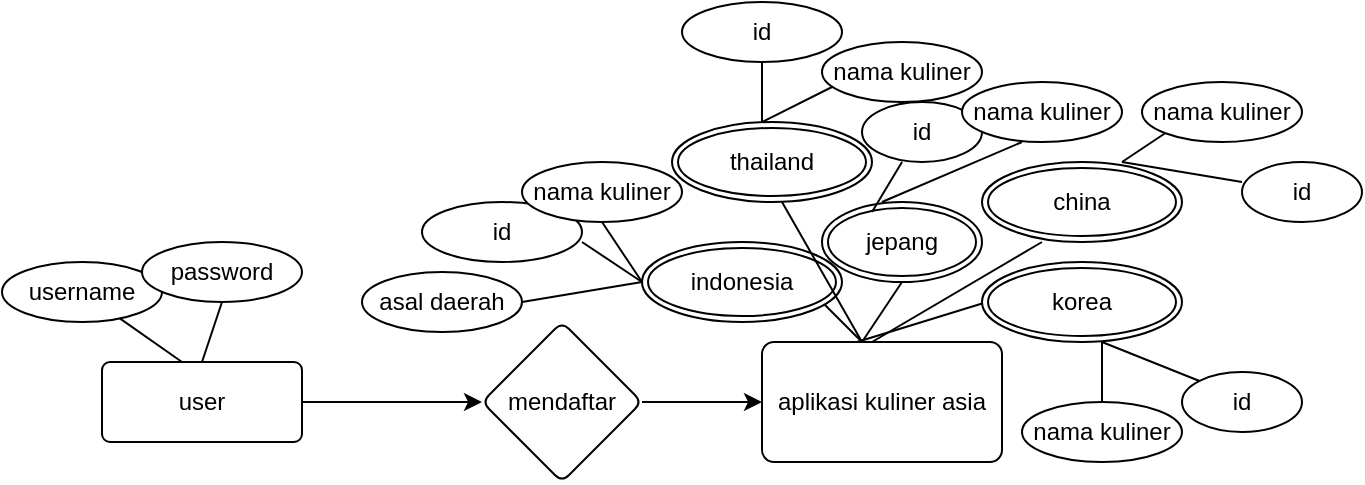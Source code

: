 <mxfile version="20.3.0" type="device"><diagram id="DOniR34ON2WNT4LWRtI3" name="Page-1"><mxGraphModel dx="1102" dy="905" grid="1" gridSize="10" guides="1" tooltips="1" connect="1" arrows="1" fold="1" page="1" pageScale="1" pageWidth="850" pageHeight="1100" math="0" shadow="0"><root><mxCell id="0"/><mxCell id="1" parent="0"/><mxCell id="HeMABSgsXDd_0fcF8Hkj-3" value="" style="edgeStyle=orthogonalEdgeStyle;rounded=0;orthogonalLoop=1;jettySize=auto;html=1;" parent="1" source="HeMABSgsXDd_0fcF8Hkj-1" target="HeMABSgsXDd_0fcF8Hkj-2" edge="1"><mxGeometry relative="1" as="geometry"/></mxCell><mxCell id="HeMABSgsXDd_0fcF8Hkj-1" value="user" style="rounded=1;arcSize=10;whiteSpace=wrap;html=1;align=center;" parent="1" vertex="1"><mxGeometry x="90" y="190" width="100" height="40" as="geometry"/></mxCell><mxCell id="HeMABSgsXDd_0fcF8Hkj-5" value="" style="edgeStyle=orthogonalEdgeStyle;rounded=0;orthogonalLoop=1;jettySize=auto;html=1;" parent="1" source="HeMABSgsXDd_0fcF8Hkj-2" target="HeMABSgsXDd_0fcF8Hkj-4" edge="1"><mxGeometry relative="1" as="geometry"/></mxCell><mxCell id="HeMABSgsXDd_0fcF8Hkj-2" value="mendaftar" style="rhombus;whiteSpace=wrap;html=1;rounded=1;arcSize=10;" parent="1" vertex="1"><mxGeometry x="280" y="170" width="80" height="80" as="geometry"/></mxCell><mxCell id="HeMABSgsXDd_0fcF8Hkj-4" value="aplikasi kuliner asia" style="whiteSpace=wrap;html=1;rounded=1;arcSize=10;" parent="1" vertex="1"><mxGeometry x="420" y="180" width="120" height="60" as="geometry"/></mxCell><mxCell id="u48TarsV49DxOsjO0_tr-10" value="" style="endArrow=none;html=1;rounded=0;" edge="1" parent="1" target="u48TarsV49DxOsjO0_tr-11"><mxGeometry width="50" height="50" relative="1" as="geometry"><mxPoint x="130" y="190" as="sourcePoint"/><mxPoint x="90" y="160" as="targetPoint"/></mxGeometry></mxCell><mxCell id="u48TarsV49DxOsjO0_tr-11" value="username" style="ellipse;whiteSpace=wrap;html=1;" vertex="1" parent="1"><mxGeometry x="40" y="140" width="80" height="30" as="geometry"/></mxCell><mxCell id="u48TarsV49DxOsjO0_tr-12" value="" style="endArrow=none;html=1;rounded=0;" edge="1" parent="1"><mxGeometry width="50" height="50" relative="1" as="geometry"><mxPoint x="140" y="190" as="sourcePoint"/><mxPoint x="150" y="160" as="targetPoint"/></mxGeometry></mxCell><mxCell id="u48TarsV49DxOsjO0_tr-13" value="password" style="ellipse;whiteSpace=wrap;html=1;" vertex="1" parent="1"><mxGeometry x="110" y="130" width="80" height="30" as="geometry"/></mxCell><mxCell id="u48TarsV49DxOsjO0_tr-14" value="" style="endArrow=none;html=1;rounded=0;" edge="1" parent="1"><mxGeometry width="50" height="50" relative="1" as="geometry"><mxPoint x="470" y="180" as="sourcePoint"/><mxPoint x="450" y="160" as="targetPoint"/></mxGeometry></mxCell><mxCell id="u48TarsV49DxOsjO0_tr-16" value="" style="endArrow=none;html=1;rounded=0;" edge="1" parent="1"><mxGeometry width="50" height="50" relative="1" as="geometry"><mxPoint x="470" y="180" as="sourcePoint"/><mxPoint x="490" y="150" as="targetPoint"/></mxGeometry></mxCell><mxCell id="u48TarsV49DxOsjO0_tr-18" value="" style="endArrow=none;html=1;rounded=0;" edge="1" parent="1"><mxGeometry width="50" height="50" relative="1" as="geometry"><mxPoint x="467.5" y="180" as="sourcePoint"/><mxPoint x="532.5" y="160" as="targetPoint"/></mxGeometry></mxCell><mxCell id="u48TarsV49DxOsjO0_tr-20" value="" style="endArrow=none;html=1;rounded=0;" edge="1" parent="1"><mxGeometry width="50" height="50" relative="1" as="geometry"><mxPoint x="475" y="180" as="sourcePoint"/><mxPoint x="560" y="130" as="targetPoint"/></mxGeometry></mxCell><mxCell id="u48TarsV49DxOsjO0_tr-22" value="indonesia&lt;span style=&quot;color: rgba(0, 0, 0, 0); font-family: monospace; font-size: 0px; text-align: start;&quot;&gt;%3CmxGraphModel%3E%3Croot%3E%3CmxCell%20id%3D%220%22%2F%3E%3CmxCell%20id%3D%221%22%20parent%3D%220%22%2F%3E%3CmxCell%20id%3D%222%22%20value%3D%22thailand%22%20style%3D%22ellipse%3BwhiteSpace%3Dwrap%3Bhtml%3D1%3B%22%20vertex%3D%221%22%20parent%3D%221%22%3E%3CmxGeometry%20x%3D%22530%22%20y%3D%22140%22%20width%3D%2280%22%20height%3D%2230%22%20as%3D%22geometry%22%2F%3E%3C%2FmxCell%3E%3C%2Froot%3E%3C%2FmxGraphModel%3E&lt;/span&gt;" style="ellipse;shape=doubleEllipse;margin=3;whiteSpace=wrap;html=1;align=center;" vertex="1" parent="1"><mxGeometry x="360" y="130" width="100" height="40" as="geometry"/></mxCell><mxCell id="u48TarsV49DxOsjO0_tr-23" value="jepang" style="ellipse;shape=doubleEllipse;margin=3;whiteSpace=wrap;html=1;align=center;" vertex="1" parent="1"><mxGeometry x="450" y="110" width="80" height="40" as="geometry"/></mxCell><mxCell id="u48TarsV49DxOsjO0_tr-24" value="korea" style="ellipse;shape=doubleEllipse;margin=3;whiteSpace=wrap;html=1;align=center;" vertex="1" parent="1"><mxGeometry x="530" y="140" width="100" height="40" as="geometry"/></mxCell><mxCell id="u48TarsV49DxOsjO0_tr-25" value="thailand" style="ellipse;shape=doubleEllipse;margin=3;whiteSpace=wrap;html=1;align=center;" vertex="1" parent="1"><mxGeometry x="375" y="70" width="100" height="40" as="geometry"/></mxCell><mxCell id="u48TarsV49DxOsjO0_tr-26" value="china" style="ellipse;shape=doubleEllipse;margin=3;whiteSpace=wrap;html=1;align=center;" vertex="1" parent="1"><mxGeometry x="530" y="90" width="100" height="40" as="geometry"/></mxCell><mxCell id="u48TarsV49DxOsjO0_tr-27" value="" style="endArrow=none;html=1;rounded=0;" edge="1" parent="1"><mxGeometry width="50" height="50" relative="1" as="geometry"><mxPoint x="470" y="180" as="sourcePoint"/><mxPoint x="430" y="110" as="targetPoint"/></mxGeometry></mxCell><mxCell id="u48TarsV49DxOsjO0_tr-28" value="" style="endArrow=none;html=1;rounded=0;" edge="1" parent="1"><mxGeometry width="50" height="50" relative="1" as="geometry"><mxPoint x="360" y="150" as="sourcePoint"/><mxPoint x="330" y="130" as="targetPoint"/></mxGeometry></mxCell><mxCell id="u48TarsV49DxOsjO0_tr-29" value="" style="endArrow=none;html=1;rounded=0;" edge="1" parent="1"><mxGeometry width="50" height="50" relative="1" as="geometry"><mxPoint x="360" y="150" as="sourcePoint"/><mxPoint x="340" y="120" as="targetPoint"/></mxGeometry></mxCell><mxCell id="u48TarsV49DxOsjO0_tr-31" value="id" style="ellipse;whiteSpace=wrap;html=1;" vertex="1" parent="1"><mxGeometry x="250" y="110" width="80" height="30" as="geometry"/></mxCell><mxCell id="u48TarsV49DxOsjO0_tr-32" value="nama kuliner" style="ellipse;whiteSpace=wrap;html=1;" vertex="1" parent="1"><mxGeometry x="300" y="90" width="80" height="30" as="geometry"/></mxCell><mxCell id="u48TarsV49DxOsjO0_tr-33" value="" style="endArrow=none;html=1;rounded=0;" edge="1" parent="1"><mxGeometry width="50" height="50" relative="1" as="geometry"><mxPoint x="300" y="160" as="sourcePoint"/><mxPoint x="360" y="150" as="targetPoint"/></mxGeometry></mxCell><mxCell id="u48TarsV49DxOsjO0_tr-34" value="asal daerah" style="ellipse;whiteSpace=wrap;html=1;" vertex="1" parent="1"><mxGeometry x="220" y="145" width="80" height="30" as="geometry"/></mxCell><mxCell id="u48TarsV49DxOsjO0_tr-35" value="" style="endArrow=none;html=1;rounded=0;" edge="1" parent="1"><mxGeometry width="50" height="50" relative="1" as="geometry"><mxPoint x="420" y="70" as="sourcePoint"/><mxPoint x="420" y="40" as="targetPoint"/></mxGeometry></mxCell><mxCell id="u48TarsV49DxOsjO0_tr-36" value="id" style="ellipse;whiteSpace=wrap;html=1;" vertex="1" parent="1"><mxGeometry x="380" y="10" width="80" height="30" as="geometry"/></mxCell><mxCell id="u48TarsV49DxOsjO0_tr-37" value="" style="endArrow=none;html=1;rounded=0;" edge="1" parent="1"><mxGeometry width="50" height="50" relative="1" as="geometry"><mxPoint x="420" y="70" as="sourcePoint"/><mxPoint x="460" y="50" as="targetPoint"/></mxGeometry></mxCell><mxCell id="u48TarsV49DxOsjO0_tr-38" value="nama kuliner" style="ellipse;whiteSpace=wrap;html=1;" vertex="1" parent="1"><mxGeometry x="450" y="30" width="80" height="30" as="geometry"/></mxCell><mxCell id="u48TarsV49DxOsjO0_tr-39" value="" style="endArrow=none;html=1;rounded=0;" edge="1" parent="1"><mxGeometry width="50" height="50" relative="1" as="geometry"><mxPoint x="475" y="115" as="sourcePoint"/><mxPoint x="490" y="90" as="targetPoint"/></mxGeometry></mxCell><mxCell id="u48TarsV49DxOsjO0_tr-40" value="id" style="ellipse;whiteSpace=wrap;html=1;" vertex="1" parent="1"><mxGeometry x="470" y="60" width="60" height="30" as="geometry"/></mxCell><mxCell id="u48TarsV49DxOsjO0_tr-41" value="" style="endArrow=none;html=1;rounded=0;" edge="1" parent="1"><mxGeometry width="50" height="50" relative="1" as="geometry"><mxPoint x="480" y="110" as="sourcePoint"/><mxPoint x="550" y="80" as="targetPoint"/></mxGeometry></mxCell><mxCell id="u48TarsV49DxOsjO0_tr-42" value="nama kuliner" style="ellipse;whiteSpace=wrap;html=1;" vertex="1" parent="1"><mxGeometry x="520" y="50" width="80" height="30" as="geometry"/></mxCell><mxCell id="u48TarsV49DxOsjO0_tr-43" value="" style="endArrow=none;html=1;rounded=0;" edge="1" parent="1"><mxGeometry width="50" height="50" relative="1" as="geometry"><mxPoint x="600" y="90" as="sourcePoint"/><mxPoint x="630" y="70" as="targetPoint"/></mxGeometry></mxCell><mxCell id="u48TarsV49DxOsjO0_tr-44" value="nama kuliner" style="ellipse;whiteSpace=wrap;html=1;" vertex="1" parent="1"><mxGeometry x="610" y="50" width="80" height="30" as="geometry"/></mxCell><mxCell id="u48TarsV49DxOsjO0_tr-45" value="" style="endArrow=none;html=1;rounded=0;" edge="1" parent="1"><mxGeometry width="50" height="50" relative="1" as="geometry"><mxPoint x="600" y="90" as="sourcePoint"/><mxPoint x="660" y="100" as="targetPoint"/></mxGeometry></mxCell><mxCell id="u48TarsV49DxOsjO0_tr-46" value="id" style="ellipse;whiteSpace=wrap;html=1;" vertex="1" parent="1"><mxGeometry x="660" y="90" width="60" height="30" as="geometry"/></mxCell><mxCell id="u48TarsV49DxOsjO0_tr-47" value="" style="endArrow=none;html=1;rounded=0;" edge="1" parent="1"><mxGeometry width="50" height="50" relative="1" as="geometry"><mxPoint x="590" y="180" as="sourcePoint"/><mxPoint x="590" y="210" as="targetPoint"/></mxGeometry></mxCell><mxCell id="u48TarsV49DxOsjO0_tr-48" value="nama kuliner" style="ellipse;whiteSpace=wrap;html=1;" vertex="1" parent="1"><mxGeometry x="550" y="210" width="80" height="30" as="geometry"/></mxCell><mxCell id="u48TarsV49DxOsjO0_tr-49" value="" style="endArrow=none;html=1;rounded=0;" edge="1" parent="1"><mxGeometry width="50" height="50" relative="1" as="geometry"><mxPoint x="640" y="200" as="sourcePoint"/><mxPoint x="590" y="180" as="targetPoint"/></mxGeometry></mxCell><mxCell id="u48TarsV49DxOsjO0_tr-50" value="id" style="ellipse;whiteSpace=wrap;html=1;" vertex="1" parent="1"><mxGeometry x="630" y="195" width="60" height="30" as="geometry"/></mxCell></root></mxGraphModel></diagram></mxfile>